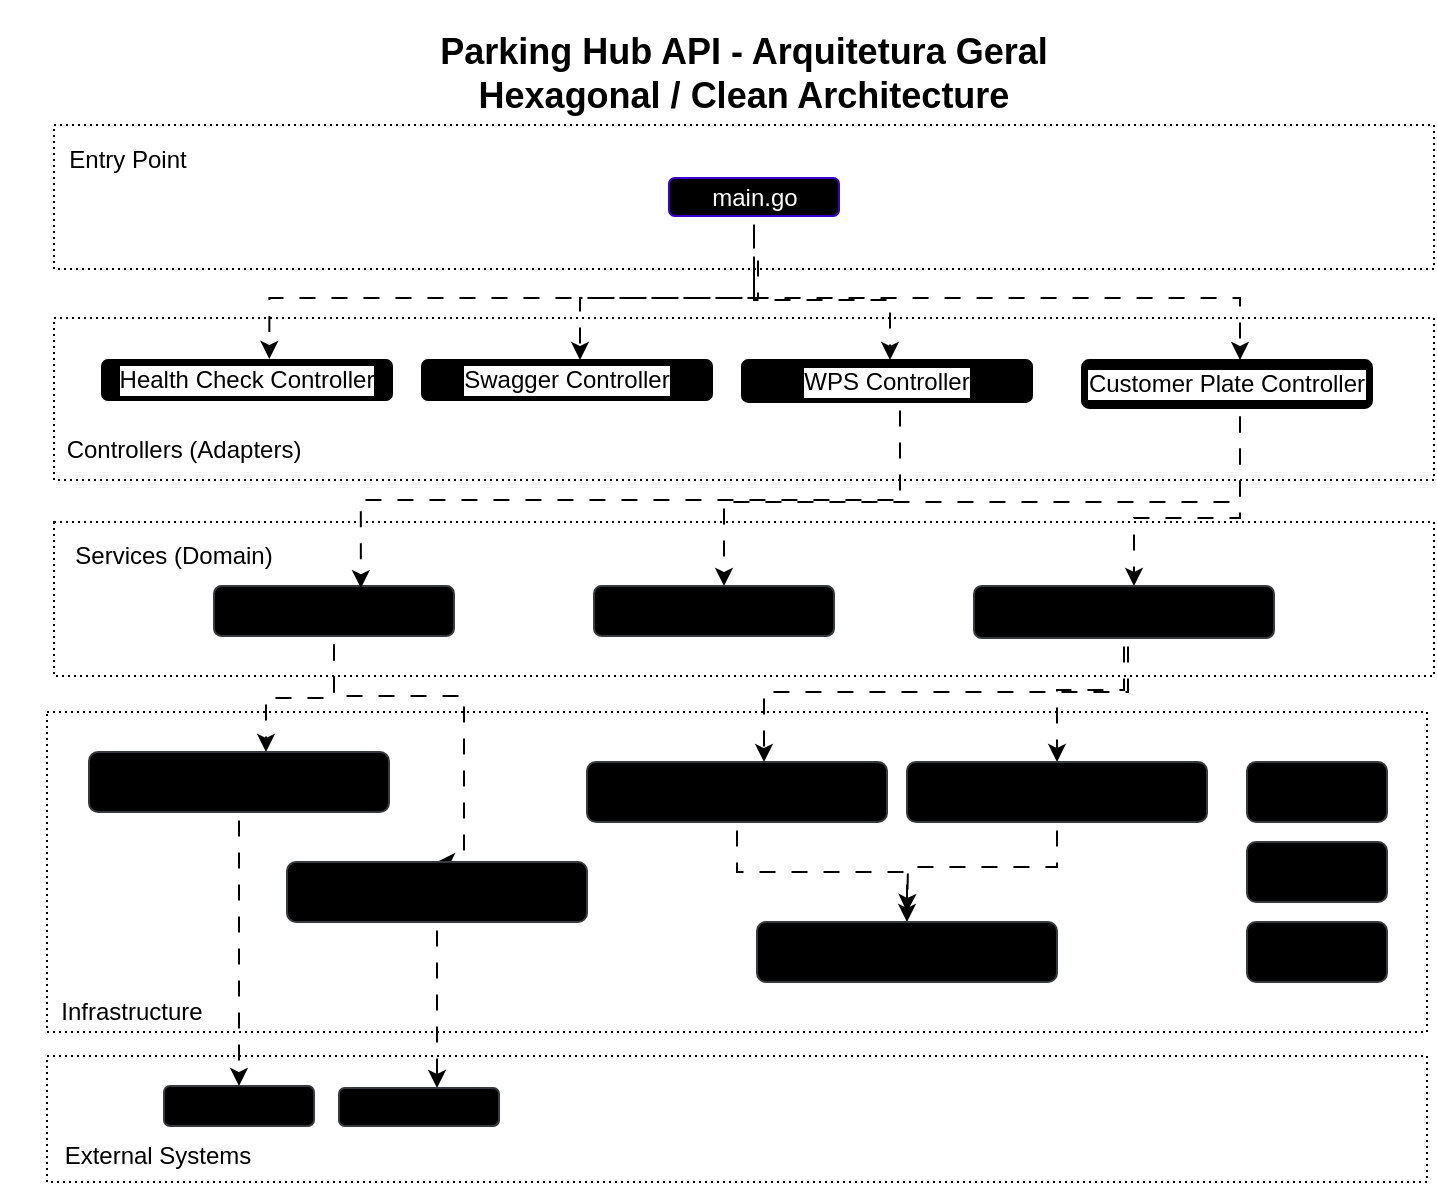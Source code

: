 <mxfile version="28.0.7">
  <diagram name="Página-1" id="waUbrjTIYsetLemBl0IZ">
    <mxGraphModel dx="1878" dy="619" grid="0" gridSize="10" guides="1" tooltips="1" connect="1" arrows="1" fold="1" page="1" pageScale="1" pageWidth="827" pageHeight="1169" math="0" shadow="0">
      <root>
        <mxCell id="0" />
        <mxCell id="1" parent="0" />
        <mxCell id="JJniAq4o4vlROOEEkJB6-3" value="" style="rounded=0;whiteSpace=wrap;html=1;dashed=1;dashPattern=1 2;" parent="1" vertex="1">
          <mxGeometry x="40" y="430" width="690" height="81" as="geometry" />
        </mxCell>
        <mxCell id="kbPy-yKDQCEok55gv3gf-3" value="" style="rounded=0;whiteSpace=wrap;html=1;dashed=1;dashPattern=1 2;" vertex="1" parent="1">
          <mxGeometry x="36.5" y="627" width="690" height="160" as="geometry" />
        </mxCell>
        <mxCell id="kbPy-yKDQCEok55gv3gf-21" style="edgeStyle=orthogonalEdgeStyle;rounded=0;orthogonalLoop=1;jettySize=auto;html=1;dashed=1;strokeWidth=1;dashPattern=8 8;flowAnimation=1;" edge="1" parent="1" source="JJniAq4o4vlROOEEkJB6-1" target="kbPy-yKDQCEok55gv3gf-7">
          <mxGeometry relative="1" as="geometry">
            <Array as="points">
              <mxPoint x="390" y="420" />
              <mxPoint x="303" y="420" />
            </Array>
          </mxGeometry>
        </mxCell>
        <mxCell id="JJniAq4o4vlROOEEkJB6-1" value="" style="rounded=0;whiteSpace=wrap;html=1;dashed=1;dashPattern=1 2;" parent="1" vertex="1">
          <mxGeometry x="40" y="333.5" width="690" height="72" as="geometry" />
        </mxCell>
        <mxCell id="kbPy-yKDQCEok55gv3gf-22" style="edgeStyle=orthogonalEdgeStyle;rounded=0;orthogonalLoop=1;jettySize=auto;html=1;dashed=1;strokeWidth=1;dashPattern=8 8;flowAnimation=1;" edge="1" parent="1" source="JrhWDAN4cCi7IcUcyurz-1" target="kbPy-yKDQCEok55gv3gf-8">
          <mxGeometry relative="1" as="geometry">
            <Array as="points">
              <mxPoint x="390" y="421" />
              <mxPoint x="458" y="421" />
            </Array>
          </mxGeometry>
        </mxCell>
        <mxCell id="JrhWDAN4cCi7IcUcyurz-1" value="&lt;font style=&quot;&quot;&gt;main.go&lt;/font&gt;" style="rounded=1;whiteSpace=wrap;html=1;fillColor=light-dark(#000000,#000000);fontColor=light-dark(#FFFFFF,#CC99FF);strokeColor=light-dark(#3700CC,#CC99FF);" parent="1" vertex="1">
          <mxGeometry x="347.5" y="360" width="85" height="19" as="geometry" />
        </mxCell>
        <mxCell id="JJniAq4o4vlROOEEkJB6-4" value="&lt;font style=&quot;&quot;&gt;Health Check Controller&lt;/font&gt;" style="rounded=1;whiteSpace=wrap;html=1;fillColor=light-dark(#000000,#000000);strokeColor=light-dark(#000000,#66FF66);fontColor=light-dark(#000000,#33FF33);labelBackgroundColor=default;" parent="1" vertex="1">
          <mxGeometry x="64" y="451" width="145" height="20" as="geometry" />
        </mxCell>
        <mxCell id="kbPy-yKDQCEok55gv3gf-1" value="" style="rounded=0;whiteSpace=wrap;html=1;dashed=1;dashPattern=1 2;" vertex="1" parent="1">
          <mxGeometry x="40" y="532" width="690" height="77" as="geometry" />
        </mxCell>
        <mxCell id="kbPy-yKDQCEok55gv3gf-34" style="edgeStyle=orthogonalEdgeStyle;rounded=0;orthogonalLoop=1;jettySize=auto;html=1;dashed=1;dashPattern=8 8;flowAnimation=1;" edge="1" parent="1" source="kbPy-yKDQCEok55gv3gf-2" target="kbPy-yKDQCEok55gv3gf-13">
          <mxGeometry relative="1" as="geometry">
            <Array as="points">
              <mxPoint x="180" y="620" />
              <mxPoint x="146" y="620" />
            </Array>
          </mxGeometry>
        </mxCell>
        <mxCell id="kbPy-yKDQCEok55gv3gf-40" style="edgeStyle=orthogonalEdgeStyle;rounded=0;orthogonalLoop=1;jettySize=auto;html=1;entryX=0.5;entryY=0;entryDx=0;entryDy=0;dashed=1;dashPattern=8 8;flowAnimation=1;" edge="1" parent="1" source="kbPy-yKDQCEok55gv3gf-2" target="kbPy-yKDQCEok55gv3gf-14">
          <mxGeometry relative="1" as="geometry">
            <Array as="points">
              <mxPoint x="180" y="619" />
              <mxPoint x="245" y="619" />
            </Array>
          </mxGeometry>
        </mxCell>
        <mxCell id="kbPy-yKDQCEok55gv3gf-2" value="&lt;font style=&quot;&quot;&gt;WPS Service&lt;/font&gt;" style="rounded=1;whiteSpace=wrap;html=1;fillColor=light-dark(#000000,#000000);strokeColor=light-dark(#36393D,#FF8000);fontColor=light-dark(#000000,#FF8000);" vertex="1" parent="1">
          <mxGeometry x="120" y="564" width="120" height="25" as="geometry" />
        </mxCell>
        <mxCell id="kbPy-yKDQCEok55gv3gf-32" style="edgeStyle=orthogonalEdgeStyle;rounded=0;orthogonalLoop=1;jettySize=auto;html=1;dashed=1;dashPattern=8 8;flowAnimation=1;" edge="1" parent="1" source="kbPy-yKDQCEok55gv3gf-4" target="kbPy-yKDQCEok55gv3gf-15">
          <mxGeometry relative="1" as="geometry" />
        </mxCell>
        <mxCell id="kbPy-yKDQCEok55gv3gf-4" value="&lt;font style=&quot;&quot;&gt;Parking Receipts Repo&lt;/font&gt;" style="rounded=1;whiteSpace=wrap;html=1;fillColor=light-dark(#000000,#000000);strokeColor=light-dark(#36393D,#FF00FF);fontColor=light-dark(#000000,#FF00FF);" vertex="1" parent="1">
          <mxGeometry x="306.5" y="652" width="150" height="30" as="geometry" />
        </mxCell>
        <mxCell id="kbPy-yKDQCEok55gv3gf-5" value="" style="rounded=0;whiteSpace=wrap;html=1;dashed=1;dashPattern=1 2;" vertex="1" parent="1">
          <mxGeometry x="36.5" y="799" width="690" height="63" as="geometry" />
        </mxCell>
        <mxCell id="kbPy-yKDQCEok55gv3gf-6" value="&lt;font style=&quot;&quot;&gt;WPS API&lt;/font&gt;" style="rounded=1;whiteSpace=wrap;html=1;fillColor=light-dark(#000000,#000000);strokeColor=light-dark(#36393D,#33FFFF);fontColor=light-dark(#000000,#00FFFF);" vertex="1" parent="1">
          <mxGeometry x="95" y="814" width="75" height="20" as="geometry" />
        </mxCell>
        <mxCell id="kbPy-yKDQCEok55gv3gf-7" value="&lt;font style=&quot;&quot;&gt;Swagger Controller&lt;/font&gt;" style="rounded=1;whiteSpace=wrap;html=1;fillColor=light-dark(#000000,#000000);strokeColor=light-dark(#000000,#66FF66);fontColor=light-dark(#000000,#33FF33);labelBackgroundColor=default;" vertex="1" parent="1">
          <mxGeometry x="224" y="451" width="145" height="20" as="geometry" />
        </mxCell>
        <mxCell id="kbPy-yKDQCEok55gv3gf-8" value="&lt;font style=&quot;&quot;&gt;WPS Controller&lt;/font&gt;" style="rounded=1;whiteSpace=wrap;html=1;fillColor=light-dark(#000000,#000000);strokeColor=light-dark(#000000,#66FF66);fontColor=light-dark(#000000,#33FF33);labelBackgroundColor=default;" vertex="1" parent="1">
          <mxGeometry x="384" y="451" width="145" height="21" as="geometry" />
        </mxCell>
        <mxCell id="kbPy-yKDQCEok55gv3gf-25" style="edgeStyle=orthogonalEdgeStyle;rounded=0;orthogonalLoop=1;jettySize=auto;html=1;dashed=1;dashPattern=8 8;flowAnimation=1;" edge="1" parent="1" source="kbPy-yKDQCEok55gv3gf-9" target="kbPy-yKDQCEok55gv3gf-10">
          <mxGeometry relative="1" as="geometry">
            <Array as="points">
              <mxPoint x="633" y="530" />
              <mxPoint x="580" y="530" />
            </Array>
          </mxGeometry>
        </mxCell>
        <mxCell id="kbPy-yKDQCEok55gv3gf-26" style="edgeStyle=orthogonalEdgeStyle;rounded=0;orthogonalLoop=1;jettySize=auto;html=1;dashed=1;dashPattern=8 8;flowAnimation=1;" edge="1" parent="1" source="kbPy-yKDQCEok55gv3gf-9" target="kbPy-yKDQCEok55gv3gf-11">
          <mxGeometry relative="1" as="geometry">
            <Array as="points">
              <mxPoint x="633" y="522" />
              <mxPoint x="375" y="522" />
            </Array>
          </mxGeometry>
        </mxCell>
        <mxCell id="kbPy-yKDQCEok55gv3gf-9" value="&lt;font style=&quot;&quot;&gt;Customer Plate Controller&lt;/font&gt;" style="rounded=1;whiteSpace=wrap;html=1;fillColor=light-dark(#000000,#000000);strokeColor=light-dark(#000000,#66FF66);fontColor=light-dark(#000000,#33FF33);labelBackgroundColor=default;" vertex="1" parent="1">
          <mxGeometry x="554" y="451" width="145" height="24" as="geometry" />
        </mxCell>
        <mxCell id="kbPy-yKDQCEok55gv3gf-30" style="edgeStyle=orthogonalEdgeStyle;rounded=0;orthogonalLoop=1;jettySize=auto;html=1;entryX=0.5;entryY=0;entryDx=0;entryDy=0;dashed=1;dashPattern=8 8;flowAnimation=1;" edge="1" parent="1" source="kbPy-yKDQCEok55gv3gf-10" target="kbPy-yKDQCEok55gv3gf-12">
          <mxGeometry relative="1" as="geometry">
            <Array as="points">
              <mxPoint x="575" y="616" />
              <mxPoint x="542" y="616" />
            </Array>
          </mxGeometry>
        </mxCell>
        <mxCell id="kbPy-yKDQCEok55gv3gf-31" style="edgeStyle=orthogonalEdgeStyle;rounded=0;orthogonalLoop=1;jettySize=auto;html=1;dashed=1;dashPattern=8 8;flowAnimation=1;" edge="1" parent="1" source="kbPy-yKDQCEok55gv3gf-10" target="kbPy-yKDQCEok55gv3gf-4">
          <mxGeometry relative="1" as="geometry">
            <Array as="points">
              <mxPoint x="577" y="617" />
              <mxPoint x="395" y="617" />
            </Array>
          </mxGeometry>
        </mxCell>
        <mxCell id="kbPy-yKDQCEok55gv3gf-10" value="&lt;font style=&quot;&quot;&gt;Customer Plate Service&lt;/font&gt;" style="rounded=1;whiteSpace=wrap;html=1;fillColor=light-dark(#000000,#000000);strokeColor=light-dark(#36393D,#FF8000);fontColor=light-dark(#000000,#FF8000);" vertex="1" parent="1">
          <mxGeometry x="500" y="564" width="150" height="26" as="geometry" />
        </mxCell>
        <mxCell id="kbPy-yKDQCEok55gv3gf-11" value="&lt;font style=&quot;&quot;&gt;Parking Pass Service&lt;/font&gt;" style="rounded=1;whiteSpace=wrap;html=1;fillColor=light-dark(#000000,#000000);strokeColor=light-dark(#36393D,#FF8000);fontColor=light-dark(#000000,#FF8000);" vertex="1" parent="1">
          <mxGeometry x="310" y="564" width="120" height="25" as="geometry" />
        </mxCell>
        <mxCell id="kbPy-yKDQCEok55gv3gf-48" style="edgeStyle=orthogonalEdgeStyle;rounded=0;orthogonalLoop=1;jettySize=auto;html=1;dashed=1;dashPattern=8 8;flowAnimation=1;" edge="1" parent="1" source="kbPy-yKDQCEok55gv3gf-12">
          <mxGeometry relative="1" as="geometry">
            <mxPoint x="466.5" y="727" as="targetPoint" />
          </mxGeometry>
        </mxCell>
        <mxCell id="kbPy-yKDQCEok55gv3gf-12" value="&lt;font style=&quot;&quot;&gt;Customer Plate Repo&lt;/font&gt;" style="rounded=1;whiteSpace=wrap;html=1;fillColor=light-dark(#000000,#000000);strokeColor=light-dark(#36393D,#FF00FF);fontColor=light-dark(#000000,#FF00FF);" vertex="1" parent="1">
          <mxGeometry x="466.5" y="652" width="150" height="30" as="geometry" />
        </mxCell>
        <mxCell id="kbPy-yKDQCEok55gv3gf-39" style="edgeStyle=orthogonalEdgeStyle;rounded=0;orthogonalLoop=1;jettySize=auto;html=1;dashed=1;dashPattern=8 8;flowAnimation=1;" edge="1" parent="1" source="kbPy-yKDQCEok55gv3gf-13" target="kbPy-yKDQCEok55gv3gf-6">
          <mxGeometry relative="1" as="geometry" />
        </mxCell>
        <mxCell id="kbPy-yKDQCEok55gv3gf-13" value="&lt;font style=&quot;&quot;&gt;WPS Provider&lt;/font&gt;" style="rounded=1;whiteSpace=wrap;html=1;fillColor=light-dark(#000000,#000000);strokeColor=light-dark(#36393D,#FF00FF);fontColor=light-dark(#000000,#FF00FF);" vertex="1" parent="1">
          <mxGeometry x="57.5" y="647" width="150" height="30" as="geometry" />
        </mxCell>
        <mxCell id="kbPy-yKDQCEok55gv3gf-37" style="edgeStyle=orthogonalEdgeStyle;rounded=0;orthogonalLoop=1;jettySize=auto;html=1;dashed=1;dashPattern=8 8;flowAnimation=1;" edge="1" parent="1" source="kbPy-yKDQCEok55gv3gf-14" target="kbPy-yKDQCEok55gv3gf-19">
          <mxGeometry relative="1" as="geometry">
            <Array as="points">
              <mxPoint x="231.5" y="799" />
              <mxPoint x="231.5" y="799" />
            </Array>
          </mxGeometry>
        </mxCell>
        <mxCell id="kbPy-yKDQCEok55gv3gf-14" value="&lt;font style=&quot;&quot;&gt;Perto Provider&lt;/font&gt;" style="rounded=1;whiteSpace=wrap;html=1;fillColor=light-dark(#000000,#000000);strokeColor=light-dark(#36393D,#FF00FF);fontColor=light-dark(#000000,#FF00FF);" vertex="1" parent="1">
          <mxGeometry x="156.5" y="702" width="150" height="30" as="geometry" />
        </mxCell>
        <mxCell id="kbPy-yKDQCEok55gv3gf-15" value="&lt;font style=&quot;&quot;&gt;MongoDB&lt;/font&gt;" style="rounded=1;whiteSpace=wrap;html=1;fillColor=light-dark(#000000,#000000);strokeColor=light-dark(#36393D,#FF00FF);fontColor=light-dark(#000000,#FF00FF);" vertex="1" parent="1">
          <mxGeometry x="391.5" y="732" width="150" height="30" as="geometry" />
        </mxCell>
        <mxCell id="kbPy-yKDQCEok55gv3gf-16" value="&lt;font style=&quot;&quot;&gt;Config&lt;/font&gt;" style="rounded=1;whiteSpace=wrap;html=1;fillColor=light-dark(#000000,#000000);strokeColor=light-dark(#36393D,#FF00FF);fontColor=light-dark(#000000,#FF00FF);" vertex="1" parent="1">
          <mxGeometry x="636.5" y="652" width="70" height="30" as="geometry" />
        </mxCell>
        <mxCell id="kbPy-yKDQCEok55gv3gf-17" value="&lt;font style=&quot;&quot;&gt;Validators&lt;/font&gt;" style="rounded=1;whiteSpace=wrap;html=1;fillColor=light-dark(#000000,#000000);strokeColor=light-dark(#36393D,#FF00FF);fontColor=light-dark(#000000,#FF00FF);" vertex="1" parent="1">
          <mxGeometry x="636.5" y="692" width="70" height="30" as="geometry" />
        </mxCell>
        <mxCell id="kbPy-yKDQCEok55gv3gf-18" value="&lt;font style=&quot;&quot;&gt;Exceptions&lt;/font&gt;" style="rounded=1;whiteSpace=wrap;html=1;fillColor=light-dark(#000000,#000000);strokeColor=light-dark(#36393D,#FF00FF);fontColor=light-dark(#000000,#FF00FF);" vertex="1" parent="1">
          <mxGeometry x="636.5" y="732" width="70" height="30" as="geometry" />
        </mxCell>
        <mxCell id="kbPy-yKDQCEok55gv3gf-19" value="&lt;font style=&quot;&quot;&gt;Perto API&lt;/font&gt;" style="rounded=1;whiteSpace=wrap;html=1;fillColor=light-dark(#000000,#000000);strokeColor=light-dark(#36393D,#33FFFF);fontColor=light-dark(#000000,#00FFFF);" vertex="1" parent="1">
          <mxGeometry x="182.5" y="815" width="80" height="19" as="geometry" />
        </mxCell>
        <mxCell id="kbPy-yKDQCEok55gv3gf-20" style="edgeStyle=orthogonalEdgeStyle;rounded=0;orthogonalLoop=1;jettySize=auto;html=1;entryX=0.577;entryY=-0.026;entryDx=0;entryDy=0;entryPerimeter=0;dashed=1;strokeWidth=1;dashPattern=8 8;flowAnimation=1;" edge="1" parent="1" target="JJniAq4o4vlROOEEkJB6-4">
          <mxGeometry relative="1" as="geometry">
            <mxPoint x="392" y="397" as="sourcePoint" />
            <Array as="points">
              <mxPoint x="390" y="420" />
              <mxPoint x="154" y="420" />
            </Array>
          </mxGeometry>
        </mxCell>
        <mxCell id="kbPy-yKDQCEok55gv3gf-23" style="edgeStyle=orthogonalEdgeStyle;rounded=0;orthogonalLoop=1;jettySize=auto;html=1;dashed=1;strokeWidth=1;dashPattern=8 8;flowAnimation=1;" edge="1" parent="1" target="kbPy-yKDQCEok55gv3gf-9">
          <mxGeometry relative="1" as="geometry">
            <mxPoint x="392" y="385" as="sourcePoint" />
            <Array as="points">
              <mxPoint x="390" y="385" />
              <mxPoint x="390" y="420" />
              <mxPoint x="633" y="420" />
            </Array>
          </mxGeometry>
        </mxCell>
        <mxCell id="kbPy-yKDQCEok55gv3gf-24" style="edgeStyle=orthogonalEdgeStyle;rounded=0;orthogonalLoop=1;jettySize=auto;html=1;entryX=0.612;entryY=0.042;entryDx=0;entryDy=0;entryPerimeter=0;dashed=1;dashPattern=8 8;flowAnimation=1;" edge="1" parent="1" source="kbPy-yKDQCEok55gv3gf-8" target="kbPy-yKDQCEok55gv3gf-2">
          <mxGeometry relative="1" as="geometry">
            <Array as="points">
              <mxPoint x="463" y="521" />
              <mxPoint x="193" y="521" />
            </Array>
          </mxGeometry>
        </mxCell>
        <mxCell id="kbPy-yKDQCEok55gv3gf-49" value="&lt;h2&gt;Parking Hub API - Arquitetura Geral&lt;br&gt;Hexagonal / Clean Architecture&lt;/h2&gt;" style="text;html=1;align=center;verticalAlign=middle;whiteSpace=wrap;rounded=0;fontColor=light-dark(#000000,#FF8000);" vertex="1" parent="1">
          <mxGeometry x="125" y="281.5" width="520" height="52" as="geometry" />
        </mxCell>
        <mxCell id="kbPy-yKDQCEok55gv3gf-52" value="Entry Point" style="text;html=1;align=center;verticalAlign=middle;whiteSpace=wrap;rounded=0;" vertex="1" parent="1">
          <mxGeometry x="37" y="336" width="80" height="30" as="geometry" />
        </mxCell>
        <mxCell id="kbPy-yKDQCEok55gv3gf-53" value="Controllers (Adapters)" style="text;html=1;align=center;verticalAlign=middle;whiteSpace=wrap;rounded=0;" vertex="1" parent="1">
          <mxGeometry x="40" y="481" width="130" height="30" as="geometry" />
        </mxCell>
        <mxCell id="kbPy-yKDQCEok55gv3gf-54" value="Services (Domain)" style="text;html=1;align=center;verticalAlign=middle;whiteSpace=wrap;rounded=0;" vertex="1" parent="1">
          <mxGeometry x="35" y="534" width="130" height="30" as="geometry" />
        </mxCell>
        <mxCell id="kbPy-yKDQCEok55gv3gf-55" value="Infrastructure" style="text;html=1;align=center;verticalAlign=middle;whiteSpace=wrap;rounded=0;" vertex="1" parent="1">
          <mxGeometry x="13.5" y="762" width="130" height="30" as="geometry" />
        </mxCell>
        <mxCell id="kbPy-yKDQCEok55gv3gf-56" value="External Systems" style="text;html=1;align=center;verticalAlign=middle;whiteSpace=wrap;rounded=0;" vertex="1" parent="1">
          <mxGeometry x="26.5" y="834" width="130" height="30" as="geometry" />
        </mxCell>
      </root>
    </mxGraphModel>
  </diagram>
</mxfile>
